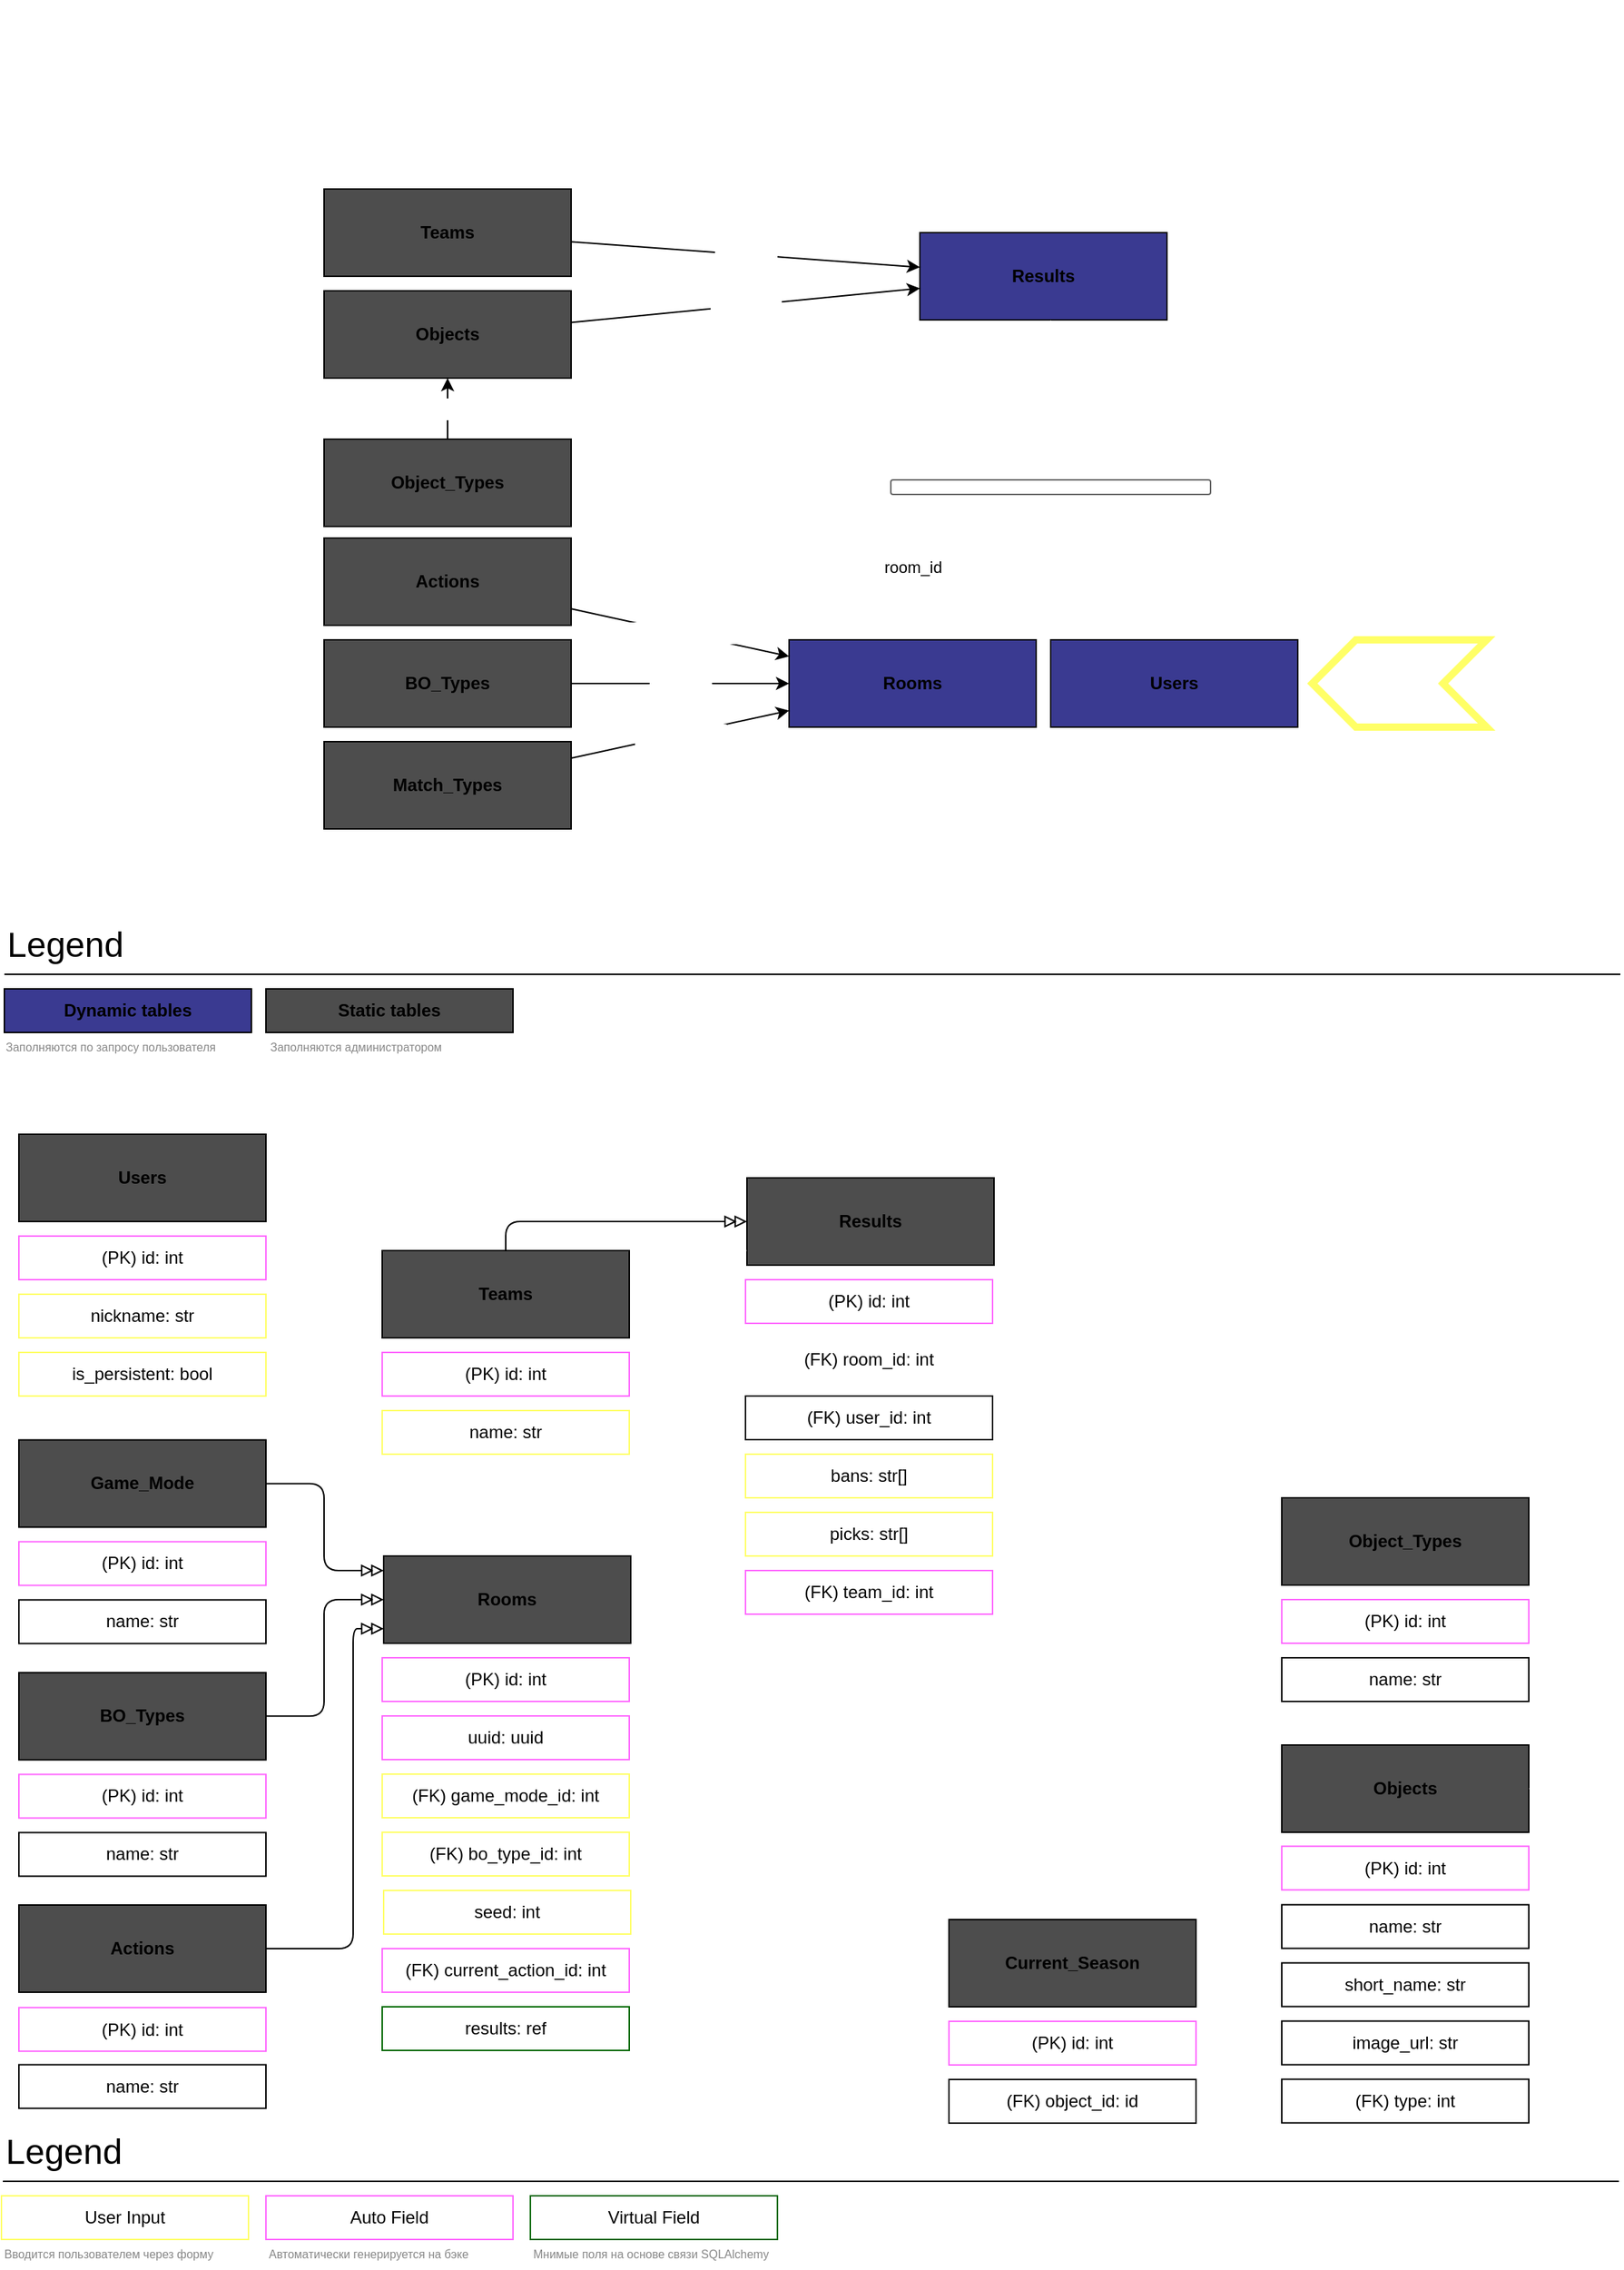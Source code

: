 <mxfile version="16.2.4" type="device" pages="5"><diagram id="msKyM3QTYCGkHJKbw-Ij" name="DB_Arch"><mxGraphModel dx="4740" dy="3400" grid="0" gridSize="10" guides="0" tooltips="1" connect="1" arrows="1" fold="1" page="1" pageScale="1" pageWidth="1169" pageHeight="827" math="0" shadow="0"><root><mxCell id="0"/><mxCell id="1" parent="0"/><mxCell id="SCHBTk89pM5uPsMTtURv-64" style="edgeStyle=orthogonalEdgeStyle;rounded=1;orthogonalLoop=1;jettySize=auto;html=1;startArrow=none;startFill=0;endArrow=doubleBlock;endFill=0;strokeColor=#FFFFFF;" parent="1" source="4jjwoe7JuIm5MmQz-8s8-2" target="rAY3adNcIp4noNA6YQVJ-1" edge="1"><mxGeometry relative="1" as="geometry"><Array as="points"><mxPoint x="510" y="80"/><mxPoint x="510" y="80"/></Array></mxGeometry></mxCell><mxCell id="4jjwoe7JuIm5MmQz-8s8-2" value="Users" style="rounded=0;whiteSpace=wrap;html=1;fillColor=#4D4D4D;fontStyle=1" parent="1" vertex="1"><mxGeometry x="40.0" y="40.0" width="170" height="60" as="geometry"/></mxCell><mxCell id="4jjwoe7JuIm5MmQz-8s8-6" value="(PK) id: int" style="rounded=0;whiteSpace=wrap;html=1;" parent="1" vertex="1"><mxGeometry x="40.0" y="110.0" width="170" height="30" as="geometry"/></mxCell><mxCell id="4jjwoe7JuIm5MmQz-8s8-7" value="nickname: str" style="rounded=0;whiteSpace=wrap;html=1;strokeColor=#FFFF66;" parent="1" vertex="1"><mxGeometry x="40.0" y="150.0" width="170" height="30" as="geometry"/></mxCell><mxCell id="SCHBTk89pM5uPsMTtURv-54" style="edgeStyle=orthogonalEdgeStyle;rounded=1;orthogonalLoop=1;jettySize=auto;html=1;startArrow=none;startFill=0;endArrow=doubleBlock;endFill=0;" parent="1" source="4jjwoe7JuIm5MmQz-8s8-13" target="SCHBTk89pM5uPsMTtURv-42" edge="1"><mxGeometry relative="1" as="geometry"><Array as="points"><mxPoint x="250" y="280"/><mxPoint x="250" y="340"/></Array></mxGeometry></mxCell><mxCell id="4jjwoe7JuIm5MmQz-8s8-13" value="Game_Mode" style="rounded=0;whiteSpace=wrap;html=1;fillColor=#4D4D4D;fontStyle=1" parent="1" vertex="1"><mxGeometry x="40" y="250.2" width="170" height="60" as="geometry"/></mxCell><mxCell id="4jjwoe7JuIm5MmQz-8s8-16" value="name: str" style="rounded=0;whiteSpace=wrap;html=1;" parent="1" vertex="1"><mxGeometry x="40" y="520.2" width="170" height="30" as="geometry"/></mxCell><mxCell id="SCHBTk89pM5uPsMTtURv-55" style="edgeStyle=orthogonalEdgeStyle;rounded=1;orthogonalLoop=1;jettySize=auto;html=1;startArrow=none;startFill=0;endArrow=doubleBlock;endFill=0;" parent="1" target="SCHBTk89pM5uPsMTtURv-42" edge="1"><mxGeometry relative="1" as="geometry"><Array as="points"><mxPoint x="250" y="440"/><mxPoint x="250" y="360"/></Array><mxPoint x="210" y="440.143" as="sourcePoint"/></mxGeometry></mxCell><mxCell id="4jjwoe7JuIm5MmQz-8s8-18" value="BO_Types" style="rounded=0;whiteSpace=wrap;html=1;fillColor=#4D4D4D;fontStyle=1" parent="1" vertex="1"><mxGeometry x="40" y="410.2" width="170" height="60" as="geometry"/></mxCell><mxCell id="4jjwoe7JuIm5MmQz-8s8-23" value="(PK) id: int" style="rounded=0;whiteSpace=wrap;html=1;strokeColor=#FF66FF;" parent="1" vertex="1"><mxGeometry x="40" y="320.2" width="170" height="30" as="geometry"/></mxCell><mxCell id="4jjwoe7JuIm5MmQz-8s8-24" value="name: str" style="rounded=0;whiteSpace=wrap;html=1;" parent="1" vertex="1"><mxGeometry x="40" y="360.2" width="170" height="30" as="geometry"/></mxCell><mxCell id="4jjwoe7JuIm5MmQz-8s8-25" value="(PK) id: int" style="rounded=0;whiteSpace=wrap;html=1;strokeColor=#FF66FF;" parent="1" vertex="1"><mxGeometry x="40" y="480.2" width="170" height="30" as="geometry"/></mxCell><mxCell id="4jjwoe7JuIm5MmQz-8s8-49" value="User Input" style="rounded=0;whiteSpace=wrap;html=1;strokeColor=#FFFF66;" parent="1" vertex="1"><mxGeometry x="28" y="770" width="170" height="30" as="geometry"/></mxCell><mxCell id="4jjwoe7JuIm5MmQz-8s8-50" value="Auto Field" style="rounded=0;whiteSpace=wrap;html=1;strokeColor=#FF66FF;" parent="1" vertex="1"><mxGeometry x="210" y="770" width="170" height="30" as="geometry"/></mxCell><mxCell id="7G6EMqLsNSL37DhbVlC9-19" style="edgeStyle=orthogonalEdgeStyle;rounded=1;orthogonalLoop=1;jettySize=auto;html=1;endArrow=doubleBlock;endFill=0;" edge="1" parent="1" source="4jjwoe7JuIm5MmQz-8s8-51" target="rAY3adNcIp4noNA6YQVJ-1"><mxGeometry relative="1" as="geometry"><Array as="points"><mxPoint x="375" y="100"/></Array></mxGeometry></mxCell><mxCell id="4jjwoe7JuIm5MmQz-8s8-51" value="Teams" style="rounded=0;whiteSpace=wrap;html=1;fillColor=#4D4D4D;fontStyle=1" parent="1" vertex="1"><mxGeometry x="290" y="120" width="170" height="60" as="geometry"/></mxCell><mxCell id="4jjwoe7JuIm5MmQz-8s8-54" value="name: str" style="rounded=0;whiteSpace=wrap;html=1;strokeColor=#FFFF66;" parent="1" vertex="1"><mxGeometry x="290" y="230" width="170" height="30" as="geometry"/></mxCell><mxCell id="4jjwoe7JuIm5MmQz-8s8-55" value="(PK) id: int" style="rounded=0;whiteSpace=wrap;html=1;" parent="1" vertex="1"><mxGeometry x="290" y="190" width="170" height="30" as="geometry"/></mxCell><mxCell id="4jjwoe7JuIm5MmQz-8s8-60" value="&lt;font style=&quot;font-size: 24px&quot;&gt;Legend&lt;/font&gt;" style="text;html=1;strokeColor=none;fillColor=none;align=left;verticalAlign=middle;whiteSpace=wrap;rounded=0;" parent="1" vertex="1"><mxGeometry x="29" y="720" width="92" height="40" as="geometry"/></mxCell><mxCell id="4jjwoe7JuIm5MmQz-8s8-62" value="" style="endArrow=none;html=1;rounded=0;fontSize=24;exitX=0;exitY=1;exitDx=0;exitDy=0;" parent="1" source="4jjwoe7JuIm5MmQz-8s8-60" edge="1"><mxGeometry width="50" height="50" relative="1" as="geometry"><mxPoint x="771" y="600" as="sourcePoint"/><mxPoint x="1141" y="760" as="targetPoint"/></mxGeometry></mxCell><mxCell id="HljinGuqUD7LIQX1igDH-1" value="is_persistent: bool" style="rounded=0;whiteSpace=wrap;html=1;strokeColor=#FFFF66;" parent="1" vertex="1"><mxGeometry x="40.0" y="190.0" width="170" height="30" as="geometry"/></mxCell><mxCell id="rAY3adNcIp4noNA6YQVJ-1" value="Results" style="rounded=0;whiteSpace=wrap;html=1;fillColor=#4D4D4D;fontStyle=1" parent="1" vertex="1"><mxGeometry x="541" y="70" width="170" height="60" as="geometry"/></mxCell><mxCell id="Pdu6vEGgEKiIDiA17Eyo-1" value="Вводится пользователем через форму" style="text;html=1;strokeColor=none;fillColor=none;align=left;verticalAlign=middle;whiteSpace=wrap;rounded=0;shadow=0;glass=0;labelBorderColor=none;fontSize=8;fontColor=#878787;" parent="1" vertex="1"><mxGeometry x="28" y="800" width="170" height="20" as="geometry"/></mxCell><mxCell id="Pdu6vEGgEKiIDiA17Eyo-2" value="Автоматически генерируется на бэке" style="text;html=1;strokeColor=none;fillColor=none;align=left;verticalAlign=middle;whiteSpace=wrap;rounded=0;shadow=0;glass=0;labelBorderColor=none;fontSize=8;fontColor=#878787;" parent="1" vertex="1"><mxGeometry x="210" y="800" width="170" height="20" as="geometry"/></mxCell><mxCell id="qCTBJWdA8ET0f0xkRoKU-1" value="Virtual Field" style="rounded=0;whiteSpace=wrap;html=1;strokeColor=#006600;" parent="1" vertex="1"><mxGeometry x="391.94" y="770" width="170" height="30" as="geometry"/></mxCell><mxCell id="qCTBJWdA8ET0f0xkRoKU-2" value="Мнимые поля на основе связи SQLAlchemy" style="text;html=1;strokeColor=none;fillColor=none;align=left;verticalAlign=middle;whiteSpace=wrap;rounded=0;shadow=0;glass=0;labelBorderColor=none;fontSize=8;fontColor=#878787;" parent="1" vertex="1"><mxGeometry x="391.94" y="800" width="170" height="20" as="geometry"/></mxCell><mxCell id="SCHBTk89pM5uPsMTtURv-70" style="edgeStyle=orthogonalEdgeStyle;rounded=1;orthogonalLoop=1;jettySize=auto;html=1;startArrow=none;startFill=0;endArrow=doubleBlock;endFill=0;strokeColor=#FFFFFF;" parent="1" source="JbDyKo0zZpgBaeJ1JBka-1" target="SCHBTk89pM5uPsMTtURv-67" edge="1"><mxGeometry relative="1" as="geometry"/></mxCell><mxCell id="JbDyKo0zZpgBaeJ1JBka-1" value="Objects" style="rounded=0;whiteSpace=wrap;html=1;fillColor=#4D4D4D;fontStyle=1;glass=0;shadow=0;" parent="1" vertex="1"><mxGeometry x="909" y="460" width="170" height="60" as="geometry"/></mxCell><mxCell id="JbDyKo0zZpgBaeJ1JBka-3" value="name: str" style="rounded=0;whiteSpace=wrap;html=1;" parent="1" vertex="1"><mxGeometry x="909" y="569.82" width="170" height="30" as="geometry"/></mxCell><mxCell id="JbDyKo0zZpgBaeJ1JBka-4" value="image_url: str" style="rounded=0;whiteSpace=wrap;html=1;" parent="1" vertex="1"><mxGeometry x="909" y="649.82" width="170" height="30" as="geometry"/></mxCell><mxCell id="JbDyKo0zZpgBaeJ1JBka-5" value="short_name: str" style="rounded=0;whiteSpace=wrap;html=1;" parent="1" vertex="1"><mxGeometry x="909" y="609.82" width="170" height="30" as="geometry"/></mxCell><mxCell id="JbDyKo0zZpgBaeJ1JBka-6" value="(FK) type: int" style="rounded=0;whiteSpace=wrap;html=1;" parent="1" vertex="1"><mxGeometry x="909" y="689.82" width="170" height="30" as="geometry"/></mxCell><mxCell id="JbDyKo0zZpgBaeJ1JBka-8" value="(PK) id: int" style="rounded=0;whiteSpace=wrap;html=1;strokeColor=#FF66FF;" parent="1" vertex="1"><mxGeometry x="909" y="529.62" width="170" height="30" as="geometry"/></mxCell><mxCell id="SCHBTk89pM5uPsMTtURv-61" style="edgeStyle=orthogonalEdgeStyle;rounded=1;orthogonalLoop=1;jettySize=auto;html=1;startArrow=none;startFill=0;endArrow=doubleBlock;endFill=0;" parent="1" source="JbDyKo0zZpgBaeJ1JBka-10" target="SCHBTk89pM5uPsMTtURv-42" edge="1"><mxGeometry relative="1" as="geometry"><Array as="points"><mxPoint x="270" y="600"/><mxPoint x="270" y="380"/></Array></mxGeometry></mxCell><mxCell id="JbDyKo0zZpgBaeJ1JBka-10" value="Actions" style="rounded=0;whiteSpace=wrap;html=1;fillColor=#4D4D4D;fontStyle=1;glass=0;shadow=0;" parent="1" vertex="1"><mxGeometry x="40" y="570" width="170" height="60" as="geometry"/></mxCell><mxCell id="JbDyKo0zZpgBaeJ1JBka-11" value="name: str" style="rounded=0;whiteSpace=wrap;html=1;" parent="1" vertex="1"><mxGeometry x="40" y="679.82" width="170" height="30" as="geometry"/></mxCell><mxCell id="JbDyKo0zZpgBaeJ1JBka-12" value="(PK) id: int" style="rounded=0;whiteSpace=wrap;html=1;strokeColor=#FF66FF;" parent="1" vertex="1"><mxGeometry x="40" y="640.57" width="170" height="30" as="geometry"/></mxCell><mxCell id="SCHBTk89pM5uPsMTtURv-66" style="edgeStyle=orthogonalEdgeStyle;rounded=1;orthogonalLoop=1;jettySize=auto;html=1;startArrow=none;startFill=0;endArrow=doubleBlock;endFill=0;strokeColor=#FFFFFF;" parent="1" source="JbDyKo0zZpgBaeJ1JBka-24" target="JbDyKo0zZpgBaeJ1JBka-1" edge="1"><mxGeometry relative="1" as="geometry"><Array as="points"><mxPoint x="1119" y="320"/><mxPoint x="1119" y="490"/></Array></mxGeometry></mxCell><mxCell id="JbDyKo0zZpgBaeJ1JBka-24" value="Object_Types" style="rounded=0;whiteSpace=wrap;html=1;fillColor=#4D4D4D;fontStyle=1;glass=0;shadow=0;" parent="1" vertex="1"><mxGeometry x="909" y="290" width="170" height="60" as="geometry"/></mxCell><mxCell id="JbDyKo0zZpgBaeJ1JBka-25" value="name: str" style="rounded=0;whiteSpace=wrap;html=1;" parent="1" vertex="1"><mxGeometry x="909" y="400" width="170" height="30" as="geometry"/></mxCell><mxCell id="JbDyKo0zZpgBaeJ1JBka-26" value="(PK) id: int" style="rounded=0;whiteSpace=wrap;html=1;strokeColor=#FF66FF;" parent="1" vertex="1"><mxGeometry x="909" y="360.0" width="170" height="30" as="geometry"/></mxCell><mxCell id="wZGH_QOkmGSGh30uLuTO-182" value="match_type" style="edgeStyle=none;orthogonalLoop=1;jettySize=auto;html=1;fontSize=12;fontColor=#FFFFFF;startArrow=none;startFill=0;endArrow=classic;endFill=1;" parent="1" source="wZGH_QOkmGSGh30uLuTO-154" target="wZGH_QOkmGSGh30uLuTO-163" edge="1"><mxGeometry relative="1" as="geometry"/></mxCell><mxCell id="wZGH_QOkmGSGh30uLuTO-154" value="Match_Types" style="rounded=0;whiteSpace=wrap;html=1;fillColor=#4D4D4D;fontStyle=1" parent="1" vertex="1"><mxGeometry x="250.0" y="-230" width="170" height="60" as="geometry"/></mxCell><mxCell id="wZGH_QOkmGSGh30uLuTO-173" value="bo_type" style="edgeStyle=none;orthogonalLoop=1;jettySize=auto;html=1;fontSize=12;fontColor=#FFFFFF;startArrow=none;startFill=0;endArrow=classic;endFill=1;" parent="1" source="wZGH_QOkmGSGh30uLuTO-155" target="wZGH_QOkmGSGh30uLuTO-163" edge="1"><mxGeometry relative="1" as="geometry"/></mxCell><mxCell id="wZGH_QOkmGSGh30uLuTO-155" value="BO_Types" style="rounded=0;whiteSpace=wrap;html=1;fillColor=#4D4D4D;fontStyle=1" parent="1" vertex="1"><mxGeometry x="250.0" y="-300" width="170" height="60" as="geometry"/></mxCell><mxCell id="wZGH_QOkmGSGh30uLuTO-175" value="object_id" style="edgeStyle=none;orthogonalLoop=1;jettySize=auto;html=1;fontSize=12;fontColor=#FFFFFF;startArrow=none;startFill=0;endArrow=classic;endFill=1;" parent="1" source="wZGH_QOkmGSGh30uLuTO-156" target="wZGH_QOkmGSGh30uLuTO-162" edge="1"><mxGeometry relative="1" as="geometry"/></mxCell><mxCell id="wZGH_QOkmGSGh30uLuTO-156" value="Objects" style="rounded=0;whiteSpace=wrap;html=1;fillColor=#4D4D4D;fontStyle=1;glass=0;shadow=0;" parent="1" vertex="1"><mxGeometry x="250.0" y="-540" width="170" height="60" as="geometry"/></mxCell><mxCell id="wZGH_QOkmGSGh30uLuTO-174" value="current_action_id" style="edgeStyle=none;orthogonalLoop=1;jettySize=auto;html=1;fontSize=12;fontColor=#FFFFFF;startArrow=none;startFill=0;endArrow=classic;endFill=1;" parent="1" source="wZGH_QOkmGSGh30uLuTO-157" target="wZGH_QOkmGSGh30uLuTO-163" edge="1"><mxGeometry relative="1" as="geometry"/></mxCell><mxCell id="wZGH_QOkmGSGh30uLuTO-157" value="Actions" style="rounded=0;whiteSpace=wrap;html=1;fillColor=#4D4D4D;fontStyle=1;glass=0;shadow=0;" parent="1" vertex="1"><mxGeometry x="250.0" y="-370" width="170" height="60" as="geometry"/></mxCell><mxCell id="wZGH_QOkmGSGh30uLuTO-176" value="type" style="edgeStyle=none;orthogonalLoop=1;jettySize=auto;html=1;fontSize=12;fontColor=#FFFFFF;startArrow=none;startFill=0;endArrow=classic;endFill=1;" parent="1" source="wZGH_QOkmGSGh30uLuTO-158" target="wZGH_QOkmGSGh30uLuTO-156" edge="1"><mxGeometry relative="1" as="geometry"/></mxCell><mxCell id="wZGH_QOkmGSGh30uLuTO-158" value="Object_Types" style="rounded=0;whiteSpace=wrap;html=1;fillColor=#4D4D4D;fontStyle=1;glass=0;shadow=0;" parent="1" vertex="1"><mxGeometry x="250.0" y="-438.0" width="170" height="60" as="geometry"/></mxCell><mxCell id="wZGH_QOkmGSGh30uLuTO-185" value="team_id" style="orthogonalLoop=1;jettySize=auto;html=1;fontSize=12;fontColor=#FFFFFF;startArrow=none;startFill=0;endArrow=classic;endFill=1;strokeColor=default;rounded=1;jumpStyle=none;elbow=vertical;" parent="1" source="wZGH_QOkmGSGh30uLuTO-159" target="wZGH_QOkmGSGh30uLuTO-162" edge="1"><mxGeometry relative="1" as="geometry"><mxPoint x="885.0" y="-370" as="targetPoint"/></mxGeometry></mxCell><mxCell id="wZGH_QOkmGSGh30uLuTO-159" value="Teams" style="rounded=0;whiteSpace=wrap;html=1;fillColor=#4D4D4D;fontStyle=1" parent="1" vertex="1"><mxGeometry x="250.0" y="-610" width="170" height="60" as="geometry"/></mxCell><mxCell id="vuVQOKLUfzYMfMgCxyHa-4" value="user_id" style="edgeStyle=none;rounded=0;orthogonalLoop=1;jettySize=auto;html=1;entryX=0.886;entryY=1;entryDx=0;entryDy=0;entryPerimeter=0;fontColor=#FFFFFF;endArrow=classic;endFill=1;strokeColor=#FFFFFF;" edge="1" parent="1" source="wZGH_QOkmGSGh30uLuTO-160" target="vuVQOKLUfzYMfMgCxyHa-1"><mxGeometry relative="1" as="geometry"/></mxCell><mxCell id="wZGH_QOkmGSGh30uLuTO-160" value="Users" style="rounded=0;whiteSpace=wrap;html=1;fillColor=#3A3A91;fontStyle=1;gradientColor=none;" parent="1" vertex="1"><mxGeometry x="750" y="-300" width="170" height="60" as="geometry"/></mxCell><mxCell id="wZGH_QOkmGSGh30uLuTO-162" value="Results" style="rounded=0;whiteSpace=wrap;html=1;fillColor=#3A3A91;fontStyle=1;gradientColor=none;" parent="1" vertex="1"><mxGeometry x="660" y="-580" width="170" height="60" as="geometry"/></mxCell><mxCell id="SCHBTk89pM5uPsMTtURv-63" value="room_id" style="edgeStyle=none;rounded=1;orthogonalLoop=1;jettySize=auto;html=1;startArrow=none;startFill=0;endArrow=classic;endFill=1;strokeColor=#FFFFFF;entryX=0.07;entryY=0.992;entryDx=0;entryDy=0;entryPerimeter=0;" parent="1" source="wZGH_QOkmGSGh30uLuTO-163" target="vuVQOKLUfzYMfMgCxyHa-1" edge="1"><mxGeometry relative="1" as="geometry"/></mxCell><mxCell id="wZGH_QOkmGSGh30uLuTO-163" value="Rooms" style="rounded=0;whiteSpace=wrap;html=1;fillColor=#3A3A91;fontStyle=1;gradientColor=none;" parent="1" vertex="1"><mxGeometry x="570" y="-300.0" width="170" height="60" as="geometry"/></mxCell><mxCell id="wZGH_QOkmGSGh30uLuTO-183" value="Simple link schema" style="text;html=1;strokeColor=none;fillColor=none;align=left;verticalAlign=middle;whiteSpace=wrap;rounded=0;fontSize=50;fontColor=#FFFFFF;fontStyle=1" parent="1" vertex="1"><mxGeometry x="340" y="-740" width="490" height="80" as="geometry"/></mxCell><mxCell id="wZGH_QOkmGSGh30uLuTO-191" value="REQUEST" style="html=1;shadow=0;dashed=0;align=center;verticalAlign=middle;shape=mxgraph.arrows2.arrow;dy=0;dx=30;notch=30;fontSize=12;fontColor=#FFFFFF;strokeColor=#FFFF66;strokeWidth=5;direction=west;" parent="1" vertex="1"><mxGeometry x="930" y="-300" width="120" height="60" as="geometry"/></mxCell><mxCell id="wZGH_QOkmGSGh30uLuTO-222" value="&lt;font style=&quot;font-size: 24px&quot;&gt;Legend&lt;/font&gt;" style="text;html=1;strokeColor=none;fillColor=none;align=left;verticalAlign=middle;whiteSpace=wrap;rounded=0;" parent="1" vertex="1"><mxGeometry x="30" y="-110" width="92" height="40" as="geometry"/></mxCell><mxCell id="wZGH_QOkmGSGh30uLuTO-223" value="" style="endArrow=none;html=1;rounded=0;fontSize=24;exitX=0;exitY=1;exitDx=0;exitDy=0;" parent="1" source="wZGH_QOkmGSGh30uLuTO-222" edge="1"><mxGeometry width="50" height="50" relative="1" as="geometry"><mxPoint x="772" y="-230" as="sourcePoint"/><mxPoint x="1142" y="-70" as="targetPoint"/></mxGeometry></mxCell><mxCell id="wZGH_QOkmGSGh30uLuTO-224" value="Заполняются по запросу пользователя" style="text;html=1;strokeColor=none;fillColor=none;align=left;verticalAlign=middle;whiteSpace=wrap;rounded=0;shadow=0;glass=0;labelBorderColor=none;fontSize=8;fontColor=#878787;" parent="1" vertex="1"><mxGeometry x="29" y="-30" width="170" height="20" as="geometry"/></mxCell><mxCell id="wZGH_QOkmGSGh30uLuTO-225" value="Заполняются администратором" style="text;html=1;strokeColor=none;fillColor=none;align=left;verticalAlign=middle;whiteSpace=wrap;rounded=0;shadow=0;glass=0;labelBorderColor=none;fontSize=8;fontColor=#878787;" parent="1" vertex="1"><mxGeometry x="211" y="-30" width="170" height="20" as="geometry"/></mxCell><mxCell id="wZGH_QOkmGSGh30uLuTO-228" value="Dynamic tables" style="rounded=0;whiteSpace=wrap;html=1;fillColor=#3A3A91;fontStyle=1;gradientColor=none;" parent="1" vertex="1"><mxGeometry x="30" y="-60" width="170" height="30" as="geometry"/></mxCell><mxCell id="wZGH_QOkmGSGh30uLuTO-229" value="Static tables" style="rounded=0;whiteSpace=wrap;html=1;fillColor=#4D4D4D;fontStyle=1;glass=0;shadow=0;" parent="1" vertex="1"><mxGeometry x="210" y="-60" width="170" height="30" as="geometry"/></mxCell><mxCell id="wZGH_QOkmGSGh30uLuTO-230" value="&lt;div style=&quot;text-align: left&quot;&gt;&lt;span&gt;Extended&lt;/span&gt;&lt;/div&gt;link schema" style="text;html=1;strokeColor=none;fillColor=none;align=center;verticalAlign=middle;whiteSpace=wrap;rounded=0;fontSize=50;fontColor=#FFFFFF;fontStyle=1" parent="1" vertex="1"><mxGeometry x="800" y="70" width="290" height="120" as="geometry"/></mxCell><mxCell id="SCHBTk89pM5uPsMTtURv-58" style="edgeStyle=orthogonalEdgeStyle;rounded=1;orthogonalLoop=1;jettySize=auto;html=1;startArrow=none;startFill=0;endArrow=doubleBlock;endFill=0;strokeColor=#FFFFFF;" parent="1" source="SCHBTk89pM5uPsMTtURv-42" target="rAY3adNcIp4noNA6YQVJ-1" edge="1"><mxGeometry relative="1" as="geometry"><Array as="points"><mxPoint x="500" y="360"/><mxPoint x="500" y="120"/></Array></mxGeometry></mxCell><mxCell id="SCHBTk89pM5uPsMTtURv-42" value="Rooms" style="rounded=0;whiteSpace=wrap;html=1;fillColor=#4D4D4D;fontStyle=1" parent="1" vertex="1"><mxGeometry x="291" y="330" width="170" height="60" as="geometry"/></mxCell><mxCell id="SCHBTk89pM5uPsMTtURv-67" value="Current_Season" style="rounded=0;whiteSpace=wrap;html=1;fillColor=#4D4D4D;fontStyle=1;glass=0;shadow=0;" parent="1" vertex="1"><mxGeometry x="680" y="580" width="170" height="60" as="geometry"/></mxCell><mxCell id="SCHBTk89pM5uPsMTtURv-68" value="(FK) object_id: id" style="rounded=0;whiteSpace=wrap;html=1;" parent="1" vertex="1"><mxGeometry x="680" y="690" width="170" height="30" as="geometry"/></mxCell><mxCell id="SCHBTk89pM5uPsMTtURv-69" value="(PK) id: int" style="rounded=0;whiteSpace=wrap;html=1;strokeColor=#FF66FF;" parent="1" vertex="1"><mxGeometry x="680" y="650.0" width="170" height="30" as="geometry"/></mxCell><mxCell id="SCHBTk89pM5uPsMTtURv-71" value="uuid: uuid" style="rounded=0;whiteSpace=wrap;html=1;strokeColor=#FF66FF;" parent="1" vertex="1"><mxGeometry x="290" y="440.0" width="170" height="30" as="geometry"/></mxCell><mxCell id="SCHBTk89pM5uPsMTtURv-72" value="(FK) game_mode_id: int" style="rounded=0;whiteSpace=wrap;html=1;strokeColor=#FFFF66;" parent="1" vertex="1"><mxGeometry x="290" y="480.0" width="170" height="30" as="geometry"/></mxCell><mxCell id="SCHBTk89pM5uPsMTtURv-73" value="(FK) bo_type_id: int" style="rounded=0;whiteSpace=wrap;html=1;strokeColor=#FFFF66;" parent="1" vertex="1"><mxGeometry x="290" y="520" width="170" height="30" as="geometry"/></mxCell><mxCell id="SCHBTk89pM5uPsMTtURv-74" value="seed: int" style="rounded=0;whiteSpace=wrap;html=1;strokeColor=#FFFF66;" parent="1" vertex="1"><mxGeometry x="291" y="560" width="170" height="30" as="geometry"/></mxCell><mxCell id="SCHBTk89pM5uPsMTtURv-75" value="results: ref" style="rounded=0;whiteSpace=wrap;html=1;strokeColor=#006600;" parent="1" vertex="1"><mxGeometry x="290" y="640" width="170" height="30" as="geometry"/></mxCell><mxCell id="SCHBTk89pM5uPsMTtURv-76" value="(PK) id: int" style="rounded=0;whiteSpace=wrap;html=1;strokeColor=#FF66FF;" parent="1" vertex="1"><mxGeometry x="290" y="400.0" width="170" height="30" as="geometry"/></mxCell><mxCell id="SCHBTk89pM5uPsMTtURv-78" value="(FK) current_action_id: int" style="rounded=0;whiteSpace=wrap;html=1;strokeColor=#FF66FF;" parent="1" vertex="1"><mxGeometry x="290" y="600" width="170" height="30" as="geometry"/></mxCell><mxCell id="SCHBTk89pM5uPsMTtURv-81" value="(PK) id: int" style="rounded=0;whiteSpace=wrap;html=1;strokeColor=#FF66FF;" parent="1" vertex="1"><mxGeometry x="540" y="140" width="170" height="30" as="geometry"/></mxCell><mxCell id="SCHBTk89pM5uPsMTtURv-82" value="(FK) user_id: int" style="rounded=0;whiteSpace=wrap;html=1;" parent="1" vertex="1"><mxGeometry x="540" y="220" width="170" height="30" as="geometry"/></mxCell><mxCell id="SCHBTk89pM5uPsMTtURv-83" value="(FK) room_id: int" style="rounded=0;whiteSpace=wrap;html=1;strokeColor=#FFFFFF;" parent="1" vertex="1"><mxGeometry x="540" y="180" width="170" height="30" as="geometry"/></mxCell><mxCell id="SCHBTk89pM5uPsMTtURv-84" value="bans: str[]" style="rounded=0;whiteSpace=wrap;html=1;strokeColor=#FFFF66;" parent="1" vertex="1"><mxGeometry x="540" y="260" width="170" height="30" as="geometry"/></mxCell><mxCell id="SCHBTk89pM5uPsMTtURv-85" value="picks: str[]" style="rounded=0;whiteSpace=wrap;html=1;strokeColor=#FFFF66;" parent="1" vertex="1"><mxGeometry x="540" y="300" width="170" height="30" as="geometry"/></mxCell><mxCell id="SCHBTk89pM5uPsMTtURv-86" value="(FK) team_id: int" style="rounded=0;whiteSpace=wrap;html=1;strokeColor=#FF66FF;" parent="1" vertex="1"><mxGeometry x="540" y="340" width="170" height="30" as="geometry"/></mxCell><mxCell id="SCHBTk89pM5uPsMTtURv-87" value="(PK) id: int" style="rounded=0;whiteSpace=wrap;html=1;strokeColor=#FF66FF;" parent="1" vertex="1"><mxGeometry x="290" y="190" width="170" height="30" as="geometry"/></mxCell><mxCell id="SCHBTk89pM5uPsMTtURv-88" value="(PK) id: int" style="rounded=0;whiteSpace=wrap;html=1;strokeColor=#FF66FF;" parent="1" vertex="1"><mxGeometry x="40.0" y="110.0" width="170" height="30" as="geometry"/></mxCell><mxCell id="vuVQOKLUfzYMfMgCxyHa-2" style="rounded=0;orthogonalLoop=1;jettySize=auto;html=1;fontColor=#FFFFFF;endArrow=classic;endFill=1;strokeColor=#FFFFFF;" edge="1" parent="1" source="vuVQOKLUfzYMfMgCxyHa-1"><mxGeometry relative="1" as="geometry"><mxPoint x="750" y="-520" as="targetPoint"/></mxGeometry></mxCell><mxCell id="vuVQOKLUfzYMfMgCxyHa-1" value="" style="rounded=1;whiteSpace=wrap;html=1;fontColor=#FFFFFF;strokeColor=#666666;fillColor=#FFFFFF;" vertex="1" parent="1"><mxGeometry x="640" y="-410" width="220" height="10" as="geometry"/></mxCell></root></mxGraphModel></diagram><diagram id="ufQtc_7gJPJQI9lAsnQL" name="Create_Form"><mxGraphModel dx="1422" dy="772" grid="1" gridSize="10" guides="1" tooltips="1" connect="1" arrows="1" fold="1" page="1" pageScale="1" pageWidth="1169" pageHeight="827" math="0" shadow="0"><root><mxCell id="CWQJvBQlIry-YsTT9sQo-0"/><mxCell id="CWQJvBQlIry-YsTT9sQo-1" parent="CWQJvBQlIry-YsTT9sQo-0"/><mxCell id="CWQJvBQlIry-YsTT9sQo-2" value="" style="rounded=0;whiteSpace=wrap;html=1;" parent="CWQJvBQlIry-YsTT9sQo-1" vertex="1"><mxGeometry x="359" y="113" width="450" height="602" as="geometry"/></mxCell><mxCell id="CWQJvBQlIry-YsTT9sQo-3" value="" style="rounded=1;whiteSpace=wrap;html=1;align=left;" parent="CWQJvBQlIry-YsTT9sQo-1" vertex="1"><mxGeometry x="424" y="252" width="320" height="40" as="geometry"/></mxCell><mxCell id="CWQJvBQlIry-YsTT9sQo-6" value="" style="rounded=1;whiteSpace=wrap;html=1;align=left;" parent="CWQJvBQlIry-YsTT9sQo-1" vertex="1"><mxGeometry x="424" y="525" width="320" height="40" as="geometry"/></mxCell><mxCell id="CWQJvBQlIry-YsTT9sQo-7" value="Create match" style="text;html=1;strokeColor=none;fillColor=none;align=left;verticalAlign=middle;whiteSpace=wrap;rounded=0;fontSize=32;fontStyle=1" parent="CWQJvBQlIry-YsTT9sQo-1" vertex="1"><mxGeometry x="424" y="142" width="215" height="60" as="geometry"/></mxCell><mxCell id="CWQJvBQlIry-YsTT9sQo-8" value="Game mode" style="text;html=1;strokeColor=none;fillColor=none;align=left;verticalAlign=middle;whiteSpace=wrap;rounded=0;fontSize=18;" parent="CWQJvBQlIry-YsTT9sQo-1" vertex="1"><mxGeometry x="424" y="222" width="115" height="30" as="geometry"/></mxCell><mxCell id="CWQJvBQlIry-YsTT9sQo-10" value="Seed" style="text;html=1;strokeColor=none;fillColor=none;align=left;verticalAlign=middle;whiteSpace=wrap;rounded=0;fontSize=18;" parent="CWQJvBQlIry-YsTT9sQo-1" vertex="1"><mxGeometry x="424" y="495" width="115" height="30" as="geometry"/></mxCell><mxCell id="CWQJvBQlIry-YsTT9sQo-11" value="Submit" style="rounded=1;whiteSpace=wrap;html=1;fontSize=18;fillColor=#0050ef;fontColor=#ffffff;strokeColor=#001DBC;" parent="CWQJvBQlIry-YsTT9sQo-1" vertex="1"><mxGeometry x="639" y="595" width="105" height="40" as="geometry"/></mxCell><mxCell id="CWQJvBQlIry-YsTT9sQo-13" value="" style="endArrow=none;html=1;rounded=0;fontSize=18;entryX=0.895;entryY=0.012;entryDx=0;entryDy=0;entryPerimeter=0;exitX=0.895;exitY=1.012;exitDx=0;exitDy=0;exitPerimeter=0;" parent="CWQJvBQlIry-YsTT9sQo-1" edge="1"><mxGeometry width="50" height="50" relative="1" as="geometry"><mxPoint x="709.0" y="565" as="sourcePoint"/><mxPoint x="709.0" y="525" as="targetPoint"/></mxGeometry></mxCell><mxCell id="CWQJvBQlIry-YsTT9sQo-14" value="" style="endArrow=none;html=1;rounded=0;fontSize=18;entryX=0.895;entryY=0.012;entryDx=0;entryDy=0;entryPerimeter=0;exitX=0.895;exitY=1.012;exitDx=0;exitDy=0;exitPerimeter=0;" parent="CWQJvBQlIry-YsTT9sQo-1" edge="1"><mxGeometry width="50" height="50" relative="1" as="geometry"><mxPoint x="709.0" y="292" as="sourcePoint"/><mxPoint x="709.0" y="252" as="targetPoint"/></mxGeometry></mxCell><mxCell id="CWQJvBQlIry-YsTT9sQo-17" value="" style="html=1;shadow=0;dashed=0;align=center;verticalAlign=middle;shape=mxgraph.arrows2.arrow;dy=0;dx=6.84;notch=5.16;rounded=1;fontSize=18;direction=south;" parent="CWQJvBQlIry-YsTT9sQo-1" vertex="1"><mxGeometry x="719" y="266" width="15" height="12" as="geometry"/></mxCell><mxCell id="CWQJvBQlIry-YsTT9sQo-18" value="" style="html=1;shadow=0;dashed=0;align=center;verticalAlign=middle;shape=mxgraph.arrows2.arrow;dy=0;dx=6.84;notch=5.16;rounded=1;fontSize=18;direction=south;" parent="CWQJvBQlIry-YsTT9sQo-1" vertex="1"><mxGeometry x="719" y="539" width="15" height="12" as="geometry"/></mxCell><mxCell id="gGtInlzJsniyq_9l1pRI-0" value="" style="rounded=1;whiteSpace=wrap;html=1;align=left;" parent="CWQJvBQlIry-YsTT9sQo-1" vertex="1"><mxGeometry x="424" y="435" width="320" height="40" as="geometry"/></mxCell><mxCell id="gGtInlzJsniyq_9l1pRI-1" value="Nickname" style="text;html=1;strokeColor=none;fillColor=none;align=left;verticalAlign=middle;whiteSpace=wrap;rounded=0;fontSize=18;" parent="CWQJvBQlIry-YsTT9sQo-1" vertex="1"><mxGeometry x="424" y="405" width="115" height="30" as="geometry"/></mxCell><mxCell id="iGA6i5vbuYgvUGOjJ3Lz-0" value="" style="rounded=1;whiteSpace=wrap;html=1;align=left;" parent="CWQJvBQlIry-YsTT9sQo-1" vertex="1"><mxGeometry x="424" y="345" width="320" height="40" as="geometry"/></mxCell><mxCell id="iGA6i5vbuYgvUGOjJ3Lz-1" value="Game type" style="text;html=1;strokeColor=none;fillColor=none;align=left;verticalAlign=middle;whiteSpace=wrap;rounded=0;fontSize=18;" parent="CWQJvBQlIry-YsTT9sQo-1" vertex="1"><mxGeometry x="424" y="315" width="115" height="30" as="geometry"/></mxCell><mxCell id="iGA6i5vbuYgvUGOjJ3Lz-2" value="" style="endArrow=none;html=1;rounded=0;fontSize=18;entryX=0.895;entryY=0.012;entryDx=0;entryDy=0;entryPerimeter=0;exitX=0.895;exitY=1.012;exitDx=0;exitDy=0;exitPerimeter=0;" parent="CWQJvBQlIry-YsTT9sQo-1" edge="1"><mxGeometry width="50" height="50" relative="1" as="geometry"><mxPoint x="709" y="385" as="sourcePoint"/><mxPoint x="709" y="345" as="targetPoint"/></mxGeometry></mxCell><mxCell id="iGA6i5vbuYgvUGOjJ3Lz-3" value="" style="html=1;shadow=0;dashed=0;align=center;verticalAlign=middle;shape=mxgraph.arrows2.arrow;dy=0;dx=6.84;notch=5.16;rounded=1;fontSize=18;direction=south;" parent="CWQJvBQlIry-YsTT9sQo-1" vertex="1"><mxGeometry x="719" y="359" width="15" height="12" as="geometry"/></mxCell><mxCell id="aXeuGlvFgHW7bq5NE7p0-0" value="" style="whiteSpace=wrap;html=1;aspect=fixed;rounded=1;fontSize=18;" parent="CWQJvBQlIry-YsTT9sQo-1" vertex="1"><mxGeometry x="424" y="600" width="30" height="30" as="geometry"/></mxCell><mxCell id="aXeuGlvFgHW7bq5NE7p0-1" value="Persistent" style="text;html=1;strokeColor=none;fillColor=none;align=left;verticalAlign=middle;whiteSpace=wrap;rounded=0;fontSize=18;" parent="CWQJvBQlIry-YsTT9sQo-1" vertex="1"><mxGeometry x="464" y="600" width="90" height="30" as="geometry"/></mxCell></root></mxGraphModel></diagram><diagram id="jUi-HBTkY0YkqytoPo9C" name="Login_Form"><mxGraphModel dx="1422" dy="772" grid="1" gridSize="10" guides="1" tooltips="1" connect="1" arrows="1" fold="1" page="1" pageScale="1" pageWidth="1169" pageHeight="827" math="0" shadow="0"><root><mxCell id="tsDcRPBl0Zxdk9UHipRP-0"/><mxCell id="tsDcRPBl0Zxdk9UHipRP-1" parent="tsDcRPBl0Zxdk9UHipRP-0"/><mxCell id="IeOFXZDn9EDLRQ92q2k4-0" value="" style="rounded=0;whiteSpace=wrap;html=1;" parent="tsDcRPBl0Zxdk9UHipRP-1" vertex="1"><mxGeometry x="360" y="265" width="450" height="365" as="geometry"/></mxCell><mxCell id="IeOFXZDn9EDLRQ92q2k4-1" value="Login" style="text;html=1;strokeColor=none;fillColor=none;align=left;verticalAlign=middle;whiteSpace=wrap;rounded=0;fontSize=32;fontStyle=1" parent="tsDcRPBl0Zxdk9UHipRP-1" vertex="1"><mxGeometry x="425" y="294" width="215" height="60" as="geometry"/></mxCell><mxCell id="1sd6uDTcOkDnHl3TMdKk-0" value="" style="rounded=1;whiteSpace=wrap;html=1;align=left;" parent="tsDcRPBl0Zxdk9UHipRP-1" vertex="1"><mxGeometry x="425" y="412" width="320" height="40" as="geometry"/></mxCell><mxCell id="1sd6uDTcOkDnHl3TMdKk-1" value="Nickname" style="text;html=1;strokeColor=none;fillColor=none;align=left;verticalAlign=middle;whiteSpace=wrap;rounded=0;fontSize=18;" parent="tsDcRPBl0Zxdk9UHipRP-1" vertex="1"><mxGeometry x="425" y="382" width="115" height="30" as="geometry"/></mxCell><mxCell id="fA-MBqBtNBN6_L8eWI01-0" value="Submit" style="rounded=1;whiteSpace=wrap;html=1;fontSize=18;fillColor=#0050ef;fontColor=#ffffff;strokeColor=#001DBC;" parent="tsDcRPBl0Zxdk9UHipRP-1" vertex="1"><mxGeometry x="640" y="540" width="105" height="40" as="geometry"/></mxCell><mxCell id="e5q3eCg3VlNo0NyXU4R_-0" value="Login as spectator" style="rounded=1;whiteSpace=wrap;html=1;fontSize=18;fillColor=#647687;fontColor=#ffffff;strokeColor=#314354;" parent="tsDcRPBl0Zxdk9UHipRP-1" vertex="1"><mxGeometry x="425" y="540" width="165" height="40" as="geometry"/></mxCell><mxCell id="NnIlLyZXou2qh16YG3jK-0" value="" style="whiteSpace=wrap;html=1;aspect=fixed;rounded=1;fontSize=18;" parent="tsDcRPBl0Zxdk9UHipRP-1" vertex="1"><mxGeometry x="425" y="480" width="30" height="30" as="geometry"/></mxCell><mxCell id="NnIlLyZXou2qh16YG3jK-1" value="Persistent" style="text;html=1;strokeColor=none;fillColor=none;align=left;verticalAlign=middle;whiteSpace=wrap;rounded=0;fontSize=18;" parent="tsDcRPBl0Zxdk9UHipRP-1" vertex="1"><mxGeometry x="465" y="480" width="90" height="30" as="geometry"/></mxCell></root></mxGraphModel></diagram><diagram id="gibM_wUdUpck2vU8V6y8" name="Login_Room_Logic"><mxGraphModel dx="2188" dy="1188" grid="1" gridSize="10" guides="1" tooltips="1" connect="1" arrows="1" fold="1" page="1" pageScale="1" pageWidth="827" pageHeight="1169" math="0" shadow="0"><root><mxCell id="s_jan6Ek-Sy-BKqKLDZv-0"/><mxCell id="s_jan6Ek-Sy-BKqKLDZv-1" parent="s_jan6Ek-Sy-BKqKLDZv-0"/><mxCell id="Z6E7ZYbQbKLmZq7J2g4Y-0" value="&lt;font style=&quot;font-size: 24px&quot;&gt;Login Room Logic&lt;/font&gt;" style="text;html=1;strokeColor=none;fillColor=none;align=left;verticalAlign=middle;whiteSpace=wrap;rounded=0;" parent="s_jan6Ek-Sy-BKqKLDZv-1" vertex="1"><mxGeometry x="40" y="40" width="760" height="40" as="geometry"/></mxCell><mxCell id="Z6E7ZYbQbKLmZq7J2g4Y-1" value="" style="endArrow=none;html=1;rounded=0;fontSize=24;exitX=0;exitY=1;exitDx=0;exitDy=0;" parent="s_jan6Ek-Sy-BKqKLDZv-1" source="Z6E7ZYbQbKLmZq7J2g4Y-0" edge="1"><mxGeometry width="50" height="50" relative="1" as="geometry"><mxPoint x="782" y="-80" as="sourcePoint"/><mxPoint x="800" y="80" as="targetPoint"/></mxGeometry></mxCell><mxCell id="zyl1Be5SeVofuEadeDgi-0" value="nickname&lt;br&gt;is_persistent" style="strokeWidth=2;html=1;shape=mxgraph.flowchart.annotation_1;align=left;pointerEvents=1;strokeColor=#8381A3;" vertex="1" parent="s_jan6Ek-Sy-BKqKLDZv-1"><mxGeometry x="541.5" y="242.5" width="50" height="35" as="geometry"/></mxCell><mxCell id="zyl1Be5SeVofuEadeDgi-1" style="edgeStyle=orthogonalEdgeStyle;rounded=0;orthogonalLoop=1;jettySize=auto;html=1;endArrow=classic;endFill=1;strokeColor=#8381A3;" edge="1" parent="s_jan6Ek-Sy-BKqKLDZv-1" source="zyl1Be5SeVofuEadeDgi-2" target="zyl1Be5SeVofuEadeDgi-16"><mxGeometry relative="1" as="geometry"/></mxCell><mxCell id="zyl1Be5SeVofuEadeDgi-2" value="users" style="strokeWidth=2;html=1;shape=mxgraph.flowchart.database;whiteSpace=wrap;strokeColor=#8381A3;" vertex="1" parent="s_jan6Ek-Sy-BKqKLDZv-1"><mxGeometry x="375.5" y="440" width="60" height="60" as="geometry"/></mxCell><mxCell id="zyl1Be5SeVofuEadeDgi-3" style="edgeStyle=orthogonalEdgeStyle;rounded=0;orthogonalLoop=1;jettySize=auto;html=1;endArrow=classic;endFill=1;strokeColor=#8381A3;" edge="1" parent="s_jan6Ek-Sy-BKqKLDZv-1" source="zyl1Be5SeVofuEadeDgi-6" target="zyl1Be5SeVofuEadeDgi-12"><mxGeometry relative="1" as="geometry"/></mxCell><mxCell id="zyl1Be5SeVofuEadeDgi-5" value="" style="edgeStyle=orthogonalEdgeStyle;rounded=0;orthogonalLoop=1;jettySize=auto;html=1;fontColor=#8381A3;endArrow=none;endFill=0;strokeColor=#8381A3;dashed=1;" edge="1" parent="s_jan6Ek-Sy-BKqKLDZv-1" source="zyl1Be5SeVofuEadeDgi-6" target="zyl1Be5SeVofuEadeDgi-0"><mxGeometry relative="1" as="geometry"/></mxCell><mxCell id="zyl1Be5SeVofuEadeDgi-6" value="ввод данных формы" style="html=1;strokeWidth=2;shape=manualInput;whiteSpace=wrap;rounded=1;size=26;arcSize=11;strokeColor=#8381A3;" vertex="1" parent="s_jan6Ek-Sy-BKqKLDZv-1"><mxGeometry x="355.5" y="230" width="100" height="60" as="geometry"/></mxCell><mxCell id="zyl1Be5SeVofuEadeDgi-7" style="edgeStyle=orthogonalEdgeStyle;rounded=0;orthogonalLoop=1;jettySize=auto;html=1;fontColor=#8381A3;endArrow=classic;endFill=1;strokeColor=#8381A3;" edge="1" parent="s_jan6Ek-Sy-BKqKLDZv-1" source="zyl1Be5SeVofuEadeDgi-8" target="zyl1Be5SeVofuEadeDgi-6"><mxGeometry relative="1" as="geometry"/></mxCell><mxCell id="zyl1Be5SeVofuEadeDgi-8" value="/room_uuid" style="strokeWidth=2;html=1;shape=mxgraph.flowchart.start_1;whiteSpace=wrap;strokeColor=#8381A3;" vertex="1" parent="s_jan6Ek-Sy-BKqKLDZv-1"><mxGeometry x="355.5" y="150" width="100" height="60" as="geometry"/></mxCell><mxCell id="zyl1Be5SeVofuEadeDgi-11" style="edgeStyle=orthogonalEdgeStyle;rounded=0;orthogonalLoop=1;jettySize=auto;html=1;endArrow=classic;endFill=1;strokeColor=#8381A3;" edge="1" parent="s_jan6Ek-Sy-BKqKLDZv-1" source="zyl1Be5SeVofuEadeDgi-12" target="zyl1Be5SeVofuEadeDgi-2"><mxGeometry relative="1" as="geometry"/></mxCell><mxCell id="zyl1Be5SeVofuEadeDgi-12" value="nickname&lt;br&gt;is_persistent" style="shape=parallelogram;html=1;strokeWidth=2;perimeter=parallelogramPerimeter;whiteSpace=wrap;rounded=1;arcSize=12;size=0.23;strokeColor=#8381A3;" vertex="1" parent="s_jan6Ek-Sy-BKqKLDZv-1"><mxGeometry x="355.5" y="350" width="100" height="60" as="geometry"/></mxCell><mxCell id="zyl1Be5SeVofuEadeDgi-15" style="edgeStyle=orthogonalEdgeStyle;rounded=0;orthogonalLoop=1;jettySize=auto;html=1;fontColor=#8381A3;endArrow=classic;endFill=1;strokeColor=#8381A3;" edge="1" parent="s_jan6Ek-Sy-BKqKLDZv-1" source="zyl1Be5SeVofuEadeDgi-16" target="zyl1Be5SeVofuEadeDgi-18"><mxGeometry relative="1" as="geometry"/></mxCell><mxCell id="zyl1Be5SeVofuEadeDgi-16" value="get user_id&lt;br&gt;get room_id" style="rounded=1;whiteSpace=wrap;html=1;absoluteArcSize=1;arcSize=14;strokeWidth=2;strokeColor=#8381A3;" vertex="1" parent="s_jan6Ek-Sy-BKqKLDZv-1"><mxGeometry x="355.5" y="550" width="100" height="100" as="geometry"/></mxCell><mxCell id="zyl1Be5SeVofuEadeDgi-17" style="edgeStyle=orthogonalEdgeStyle;rounded=0;orthogonalLoop=1;jettySize=auto;html=1;fontColor=#8381A3;endArrow=classic;endFill=1;strokeColor=#8381A3;" edge="1" parent="s_jan6Ek-Sy-BKqKLDZv-1" source="zyl1Be5SeVofuEadeDgi-18" target="zyl1Be5SeVofuEadeDgi-20"><mxGeometry relative="1" as="geometry"/></mxCell><mxCell id="zyl1Be5SeVofuEadeDgi-18" value="user_id&lt;br&gt;room_id" style="shape=parallelogram;html=1;strokeWidth=2;perimeter=parallelogramPerimeter;whiteSpace=wrap;rounded=1;arcSize=12;size=0.23;strokeColor=#8381A3;" vertex="1" parent="s_jan6Ek-Sy-BKqKLDZv-1"><mxGeometry x="355.5" y="690" width="100" height="60" as="geometry"/></mxCell><mxCell id="zyl1Be5SeVofuEadeDgi-19" style="edgeStyle=orthogonalEdgeStyle;rounded=0;orthogonalLoop=1;jettySize=auto;html=1;fontColor=#8381A3;endArrow=classic;endFill=1;strokeColor=#8381A3;" edge="1" parent="s_jan6Ek-Sy-BKqKLDZv-1" source="zyl1Be5SeVofuEadeDgi-20" target="zyl1Be5SeVofuEadeDgi-21"><mxGeometry relative="1" as="geometry"/></mxCell><mxCell id="zyl1Be5SeVofuEadeDgi-20" value="results" style="strokeWidth=2;html=1;shape=mxgraph.flowchart.database;whiteSpace=wrap;strokeColor=#8381A3;" vertex="1" parent="s_jan6Ek-Sy-BKqKLDZv-1"><mxGeometry x="375.5" y="780" width="60" height="60" as="geometry"/></mxCell><mxCell id="zyl1Be5SeVofuEadeDgi-21" value="/room_uuid/nickname" style="strokeWidth=2;html=1;shape=mxgraph.flowchart.terminator;whiteSpace=wrap;fontColor=#FFFFFF;strokeColor=#8381A3;" vertex="1" parent="s_jan6Ek-Sy-BKqKLDZv-1"><mxGeometry x="338.25" y="880" width="134.5" height="60" as="geometry"/></mxCell><mxCell id="zyl1Be5SeVofuEadeDgi-22" style="edgeStyle=orthogonalEdgeStyle;rounded=0;orthogonalLoop=1;jettySize=auto;html=1;fontColor=#FFFFFF;endArrow=none;endFill=0;strokeColor=#8381A3;dashed=1;" edge="1" parent="s_jan6Ek-Sy-BKqKLDZv-1" source="zyl1Be5SeVofuEadeDgi-23" target="zyl1Be5SeVofuEadeDgi-2"><mxGeometry relative="1" as="geometry"/></mxCell><mxCell id="zyl1Be5SeVofuEadeDgi-23" value="добавляем строку в таблицу:&lt;br&gt;&lt;span style=&quot;white-space: pre&quot;&gt;&#9;&lt;/span&gt;users" style="strokeWidth=2;html=1;shape=mxgraph.flowchart.annotation_1;align=left;pointerEvents=1;strokeColor=#8381A3;" vertex="1" parent="s_jan6Ek-Sy-BKqKLDZv-1"><mxGeometry x="541.5" y="452.5" width="50" height="35" as="geometry"/></mxCell><mxCell id="zyl1Be5SeVofuEadeDgi-24" style="edgeStyle=orthogonalEdgeStyle;rounded=0;orthogonalLoop=1;jettySize=auto;html=1;dashed=1;fontColor=#FFFFFF;endArrow=none;endFill=0;strokeColor=#8381A3;" edge="1" parent="s_jan6Ek-Sy-BKqKLDZv-1" source="zyl1Be5SeVofuEadeDgi-25" target="zyl1Be5SeVofuEadeDgi-16"><mxGeometry relative="1" as="geometry"/></mxCell><mxCell id="zyl1Be5SeVofuEadeDgi-25" value="SELECT id FROM users ??????????&lt;br&gt;SELECT id FROM rooms ?????????&lt;br&gt;как выбрать именно только что&lt;br&gt;созданного пользователя&lt;br&gt;и комнату" style="strokeWidth=2;html=1;shape=mxgraph.flowchart.annotation_1;align=left;pointerEvents=1;strokeColor=#FF3333;" vertex="1" parent="s_jan6Ek-Sy-BKqKLDZv-1"><mxGeometry x="541.5" y="560" width="50" height="80" as="geometry"/></mxCell><mxCell id="zyl1Be5SeVofuEadeDgi-26" style="edgeStyle=orthogonalEdgeStyle;rounded=0;orthogonalLoop=1;jettySize=auto;html=1;dashed=1;fontColor=#FFFFFF;endArrow=none;endFill=0;strokeColor=#8381A3;" edge="1" parent="s_jan6Ek-Sy-BKqKLDZv-1" source="zyl1Be5SeVofuEadeDgi-27" target="zyl1Be5SeVofuEadeDgi-20"><mxGeometry relative="1" as="geometry"/></mxCell><mxCell id="zyl1Be5SeVofuEadeDgi-27" value="добавляем строку в таблицу:&lt;br&gt;&lt;span style=&quot;white-space: pre&quot;&gt;&#9;&lt;/span&gt;results" style="strokeWidth=2;html=1;shape=mxgraph.flowchart.annotation_1;align=left;pointerEvents=1;strokeColor=#8381A3;" vertex="1" parent="s_jan6Ek-Sy-BKqKLDZv-1"><mxGeometry x="541.5" y="790" width="50" height="40" as="geometry"/></mxCell><mxCell id="zyl1Be5SeVofuEadeDgi-28" style="edgeStyle=orthogonalEdgeStyle;rounded=0;orthogonalLoop=1;jettySize=auto;html=1;dashed=1;fontColor=#FFFFFF;endArrow=none;endFill=0;strokeColor=#8381A3;" edge="1" parent="s_jan6Ek-Sy-BKqKLDZv-1" source="zyl1Be5SeVofuEadeDgi-29" target="zyl1Be5SeVofuEadeDgi-21"><mxGeometry relative="1" as="geometry"/></mxCell><mxCell id="zyl1Be5SeVofuEadeDgi-29" value="перенаправляем пользователя&lt;br&gt;в созданную комнату" style="strokeWidth=2;html=1;shape=mxgraph.flowchart.annotation_1;align=left;pointerEvents=1;strokeColor=#8381A3;" vertex="1" parent="s_jan6Ek-Sy-BKqKLDZv-1"><mxGeometry x="541.5" y="890" width="50" height="40" as="geometry"/></mxCell></root></mxGraphModel></diagram><diagram id="ij55TFFyDcieBGQi1KwD" name="Create_Room_Logic"><mxGraphModel dx="1896" dy="1029" grid="1" gridSize="10" guides="1" tooltips="1" connect="1" arrows="1" fold="1" page="1" pageScale="1" pageWidth="827" pageHeight="1169" math="0" shadow="0"><root><mxCell id="vilvUI4rjIHYaDoENBrj-0"/><mxCell id="vilvUI4rjIHYaDoENBrj-1" parent="vilvUI4rjIHYaDoENBrj-0"/><mxCell id="vilvUI4rjIHYaDoENBrj-9" value="game_mode&lt;br&gt;game_type&lt;br&gt;nickname&lt;br&gt;seed&lt;br&gt;is_persistent" style="strokeWidth=2;html=1;shape=mxgraph.flowchart.annotation_1;align=left;pointerEvents=1;strokeColor=#8381A3;" vertex="1" parent="vilvUI4rjIHYaDoENBrj-1"><mxGeometry x="541.5" y="220" width="50" height="80" as="geometry"/></mxCell><mxCell id="tySYgkHvU_ZAbH3mcuch-6" style="edgeStyle=orthogonalEdgeStyle;rounded=0;orthogonalLoop=1;jettySize=auto;html=1;endArrow=classic;endFill=1;strokeColor=#8381A3;" edge="1" parent="vilvUI4rjIHYaDoENBrj-1" source="2vWVcLqhSieitY5xacXm-0" target="tySYgkHvU_ZAbH3mcuch-4"><mxGeometry relative="1" as="geometry"/></mxCell><mxCell id="2vWVcLqhSieitY5xacXm-0" value="users" style="strokeWidth=2;html=1;shape=mxgraph.flowchart.database;whiteSpace=wrap;strokeColor=#8381A3;" vertex="1" parent="vilvUI4rjIHYaDoENBrj-1"><mxGeometry x="305" y="440" width="60" height="60" as="geometry"/></mxCell><mxCell id="2vWVcLqhSieitY5xacXm-8" style="edgeStyle=orthogonalEdgeStyle;rounded=0;orthogonalLoop=1;jettySize=auto;html=1;endArrow=classic;endFill=1;strokeColor=#8381A3;" edge="1" parent="vilvUI4rjIHYaDoENBrj-1" source="2vWVcLqhSieitY5xacXm-1" target="2vWVcLqhSieitY5xacXm-6"><mxGeometry relative="1" as="geometry"/></mxCell><mxCell id="2vWVcLqhSieitY5xacXm-9" style="edgeStyle=orthogonalEdgeStyle;rounded=0;orthogonalLoop=1;jettySize=auto;html=1;endArrow=classic;endFill=1;strokeColor=#8381A3;" edge="1" parent="vilvUI4rjIHYaDoENBrj-1" source="2vWVcLqhSieitY5xacXm-1" target="2vWVcLqhSieitY5xacXm-7"><mxGeometry relative="1" as="geometry"/></mxCell><mxCell id="Zeoj_Z817THGVBIgnF0W-2" value="" style="edgeStyle=orthogonalEdgeStyle;rounded=0;orthogonalLoop=1;jettySize=auto;html=1;fontColor=#8381A3;endArrow=none;endFill=0;strokeColor=#8381A3;dashed=1;" edge="1" parent="vilvUI4rjIHYaDoENBrj-1" source="2vWVcLqhSieitY5xacXm-1" target="vilvUI4rjIHYaDoENBrj-9"><mxGeometry relative="1" as="geometry"/></mxCell><mxCell id="2vWVcLqhSieitY5xacXm-1" value="ввод данных формы" style="html=1;strokeWidth=2;shape=manualInput;whiteSpace=wrap;rounded=1;size=26;arcSize=11;strokeColor=#8381A3;" vertex="1" parent="vilvUI4rjIHYaDoENBrj-1"><mxGeometry x="355.5" y="230" width="100" height="60" as="geometry"/></mxCell><mxCell id="Zeoj_Z817THGVBIgnF0W-4" style="edgeStyle=orthogonalEdgeStyle;rounded=0;orthogonalLoop=1;jettySize=auto;html=1;fontColor=#8381A3;endArrow=classic;endFill=1;strokeColor=#8381A3;" edge="1" parent="vilvUI4rjIHYaDoENBrj-1" source="2vWVcLqhSieitY5xacXm-3" target="2vWVcLqhSieitY5xacXm-1"><mxGeometry relative="1" as="geometry"/></mxCell><mxCell id="2vWVcLqhSieitY5xacXm-3" value="/create" style="strokeWidth=2;html=1;shape=mxgraph.flowchart.start_1;whiteSpace=wrap;strokeColor=#8381A3;" vertex="1" parent="vilvUI4rjIHYaDoENBrj-1"><mxGeometry x="355.5" y="150" width="100" height="60" as="geometry"/></mxCell><mxCell id="tySYgkHvU_ZAbH3mcuch-5" style="edgeStyle=orthogonalEdgeStyle;rounded=0;orthogonalLoop=1;jettySize=auto;html=1;endArrow=classic;endFill=1;strokeColor=#8381A3;" edge="1" parent="vilvUI4rjIHYaDoENBrj-1" source="2vWVcLqhSieitY5xacXm-5" target="tySYgkHvU_ZAbH3mcuch-4"><mxGeometry relative="1" as="geometry"/></mxCell><mxCell id="2vWVcLqhSieitY5xacXm-5" value="rooms" style="strokeWidth=2;html=1;shape=mxgraph.flowchart.database;whiteSpace=wrap;strokeColor=#8381A3;" vertex="1" parent="vilvUI4rjIHYaDoENBrj-1"><mxGeometry x="446" y="440" width="60" height="60" as="geometry"/></mxCell><mxCell id="2vWVcLqhSieitY5xacXm-12" style="edgeStyle=orthogonalEdgeStyle;rounded=0;orthogonalLoop=1;jettySize=auto;html=1;endArrow=classic;endFill=1;strokeColor=#8381A3;" edge="1" parent="vilvUI4rjIHYaDoENBrj-1" source="2vWVcLqhSieitY5xacXm-6" target="2vWVcLqhSieitY5xacXm-0"><mxGeometry relative="1" as="geometry"/></mxCell><mxCell id="2vWVcLqhSieitY5xacXm-6" value="nickname&lt;br&gt;is_persistent" style="shape=parallelogram;html=1;strokeWidth=2;perimeter=parallelogramPerimeter;whiteSpace=wrap;rounded=1;arcSize=12;size=0.23;strokeColor=#8381A3;" vertex="1" parent="vilvUI4rjIHYaDoENBrj-1"><mxGeometry x="285" y="350" width="100" height="60" as="geometry"/></mxCell><mxCell id="2vWVcLqhSieitY5xacXm-11" style="edgeStyle=orthogonalEdgeStyle;rounded=0;orthogonalLoop=1;jettySize=auto;html=1;endArrow=classic;endFill=1;strokeColor=#8381A3;" edge="1" parent="vilvUI4rjIHYaDoENBrj-1" source="2vWVcLqhSieitY5xacXm-7" target="2vWVcLqhSieitY5xacXm-5"><mxGeometry relative="1" as="geometry"/></mxCell><mxCell id="2vWVcLqhSieitY5xacXm-7" value="game_mode&lt;br&gt;game_type&lt;br&gt;seed" style="shape=parallelogram;html=1;strokeWidth=2;perimeter=parallelogramPerimeter;whiteSpace=wrap;rounded=1;arcSize=12;size=0.23;strokeColor=#8381A3;" vertex="1" parent="vilvUI4rjIHYaDoENBrj-1"><mxGeometry x="426" y="350" width="100" height="60" as="geometry"/></mxCell><mxCell id="Zeoj_Z817THGVBIgnF0W-5" style="edgeStyle=orthogonalEdgeStyle;rounded=0;orthogonalLoop=1;jettySize=auto;html=1;fontColor=#8381A3;endArrow=classic;endFill=1;strokeColor=#8381A3;" edge="1" parent="vilvUI4rjIHYaDoENBrj-1" source="tySYgkHvU_ZAbH3mcuch-4" target="Zeoj_Z817THGVBIgnF0W-0"><mxGeometry relative="1" as="geometry"/></mxCell><mxCell id="tySYgkHvU_ZAbH3mcuch-4" value="get user_id&lt;br&gt;get room_id" style="rounded=1;whiteSpace=wrap;html=1;absoluteArcSize=1;arcSize=14;strokeWidth=2;strokeColor=#8381A3;" vertex="1" parent="vilvUI4rjIHYaDoENBrj-1"><mxGeometry x="355.5" y="550" width="100" height="100" as="geometry"/></mxCell><mxCell id="Zeoj_Z817THGVBIgnF0W-6" style="edgeStyle=orthogonalEdgeStyle;rounded=0;orthogonalLoop=1;jettySize=auto;html=1;fontColor=#8381A3;endArrow=classic;endFill=1;strokeColor=#8381A3;" edge="1" parent="vilvUI4rjIHYaDoENBrj-1" source="Zeoj_Z817THGVBIgnF0W-0" target="Zeoj_Z817THGVBIgnF0W-1"><mxGeometry relative="1" as="geometry"/></mxCell><mxCell id="Zeoj_Z817THGVBIgnF0W-0" value="user_id&lt;br&gt;room_id" style="shape=parallelogram;html=1;strokeWidth=2;perimeter=parallelogramPerimeter;whiteSpace=wrap;rounded=1;arcSize=12;size=0.23;strokeColor=#8381A3;" vertex="1" parent="vilvUI4rjIHYaDoENBrj-1"><mxGeometry x="355.5" y="690" width="100" height="60" as="geometry"/></mxCell><mxCell id="nNrAtlT5_9kUTNMKgEbq-1" style="edgeStyle=orthogonalEdgeStyle;rounded=0;orthogonalLoop=1;jettySize=auto;html=1;fontColor=#8381A3;endArrow=classic;endFill=1;strokeColor=#8381A3;" edge="1" parent="vilvUI4rjIHYaDoENBrj-1" source="Zeoj_Z817THGVBIgnF0W-1" target="nNrAtlT5_9kUTNMKgEbq-0"><mxGeometry relative="1" as="geometry"/></mxCell><mxCell id="Zeoj_Z817THGVBIgnF0W-1" value="results" style="strokeWidth=2;html=1;shape=mxgraph.flowchart.database;whiteSpace=wrap;strokeColor=#8381A3;" vertex="1" parent="vilvUI4rjIHYaDoENBrj-1"><mxGeometry x="375.5" y="780" width="60" height="60" as="geometry"/></mxCell><mxCell id="nNrAtlT5_9kUTNMKgEbq-0" value="/room_uuid/nickname" style="strokeWidth=2;html=1;shape=mxgraph.flowchart.terminator;whiteSpace=wrap;fontColor=#FFFFFF;strokeColor=#8381A3;" vertex="1" parent="vilvUI4rjIHYaDoENBrj-1"><mxGeometry x="338.25" y="880" width="134.5" height="60" as="geometry"/></mxCell><mxCell id="nNrAtlT5_9kUTNMKgEbq-4" style="edgeStyle=orthogonalEdgeStyle;rounded=0;orthogonalLoop=1;jettySize=auto;html=1;fontColor=#FFFFFF;endArrow=none;endFill=0;strokeColor=#8381A3;dashed=1;" edge="1" parent="vilvUI4rjIHYaDoENBrj-1" source="nNrAtlT5_9kUTNMKgEbq-2" target="2vWVcLqhSieitY5xacXm-0"><mxGeometry relative="1" as="geometry"/></mxCell><mxCell id="nNrAtlT5_9kUTNMKgEbq-2" value="добавляем строки в таблицы:&lt;br&gt;&lt;span style=&quot;white-space: pre&quot;&gt;&#9;&lt;/span&gt;users&lt;br&gt;&lt;span style=&quot;white-space: pre&quot;&gt;&#9;&lt;/span&gt;rooms" style="strokeWidth=2;html=1;shape=mxgraph.flowchart.annotation_1;align=left;pointerEvents=1;strokeColor=#8381A3;" vertex="1" parent="vilvUI4rjIHYaDoENBrj-1"><mxGeometry x="541.5" y="445" width="50" height="50" as="geometry"/></mxCell><mxCell id="nNrAtlT5_9kUTNMKgEbq-6" style="edgeStyle=orthogonalEdgeStyle;rounded=0;orthogonalLoop=1;jettySize=auto;html=1;dashed=1;fontColor=#FFFFFF;endArrow=none;endFill=0;strokeColor=#8381A3;" edge="1" parent="vilvUI4rjIHYaDoENBrj-1" source="nNrAtlT5_9kUTNMKgEbq-5" target="tySYgkHvU_ZAbH3mcuch-4"><mxGeometry relative="1" as="geometry"/></mxCell><mxCell id="nNrAtlT5_9kUTNMKgEbq-5" value="SELECT id FROM users ??????????&lt;br&gt;SELECT id FROM rooms ?????????&lt;br&gt;как выбрать именно только что&lt;br&gt;созданного пользователя&lt;br&gt;и комнату" style="strokeWidth=2;html=1;shape=mxgraph.flowchart.annotation_1;align=left;pointerEvents=1;strokeColor=#FF3333;" vertex="1" parent="vilvUI4rjIHYaDoENBrj-1"><mxGeometry x="541.5" y="560" width="50" height="80" as="geometry"/></mxCell><mxCell id="nNrAtlT5_9kUTNMKgEbq-8" style="edgeStyle=orthogonalEdgeStyle;rounded=0;orthogonalLoop=1;jettySize=auto;html=1;dashed=1;fontColor=#FFFFFF;endArrow=none;endFill=0;strokeColor=#8381A3;" edge="1" parent="vilvUI4rjIHYaDoENBrj-1" source="nNrAtlT5_9kUTNMKgEbq-7" target="Zeoj_Z817THGVBIgnF0W-1"><mxGeometry relative="1" as="geometry"/></mxCell><mxCell id="nNrAtlT5_9kUTNMKgEbq-7" value="добавляем строку в таблицу:&lt;br&gt;&lt;span style=&quot;white-space: pre&quot;&gt;&#9;&lt;/span&gt;results" style="strokeWidth=2;html=1;shape=mxgraph.flowchart.annotation_1;align=left;pointerEvents=1;strokeColor=#8381A3;" vertex="1" parent="vilvUI4rjIHYaDoENBrj-1"><mxGeometry x="541.5" y="790" width="50" height="40" as="geometry"/></mxCell><mxCell id="HQZLPiqbU63WxbBgY6Fw-2" style="edgeStyle=orthogonalEdgeStyle;rounded=0;orthogonalLoop=1;jettySize=auto;html=1;dashed=1;fontColor=#FFFFFF;endArrow=none;endFill=0;strokeColor=#8381A3;" edge="1" parent="vilvUI4rjIHYaDoENBrj-1" source="HQZLPiqbU63WxbBgY6Fw-0" target="nNrAtlT5_9kUTNMKgEbq-0"><mxGeometry relative="1" as="geometry"/></mxCell><mxCell id="HQZLPiqbU63WxbBgY6Fw-0" value="перенаправляем пользователя&lt;br&gt;в созданную комнату" style="strokeWidth=2;html=1;shape=mxgraph.flowchart.annotation_1;align=left;pointerEvents=1;strokeColor=#8381A3;" vertex="1" parent="vilvUI4rjIHYaDoENBrj-1"><mxGeometry x="541.5" y="890" width="50" height="40" as="geometry"/></mxCell><mxCell id="Xl82IDK6Zb8etuHfzEcI-0" value="&lt;font style=&quot;font-size: 24px&quot;&gt;Create Room Logic&lt;/font&gt;" style="text;html=1;strokeColor=none;fillColor=none;align=left;verticalAlign=middle;whiteSpace=wrap;rounded=0;" vertex="1" parent="vilvUI4rjIHYaDoENBrj-1"><mxGeometry x="40" y="40" width="760" height="40" as="geometry"/></mxCell><mxCell id="Xl82IDK6Zb8etuHfzEcI-1" value="" style="endArrow=none;html=1;rounded=0;fontSize=24;exitX=0;exitY=1;exitDx=0;exitDy=0;" edge="1" parent="vilvUI4rjIHYaDoENBrj-1" source="Xl82IDK6Zb8etuHfzEcI-0"><mxGeometry width="50" height="50" relative="1" as="geometry"><mxPoint x="782" y="-80" as="sourcePoint"/><mxPoint x="800" y="80" as="targetPoint"/></mxGeometry></mxCell></root></mxGraphModel></diagram></mxfile>